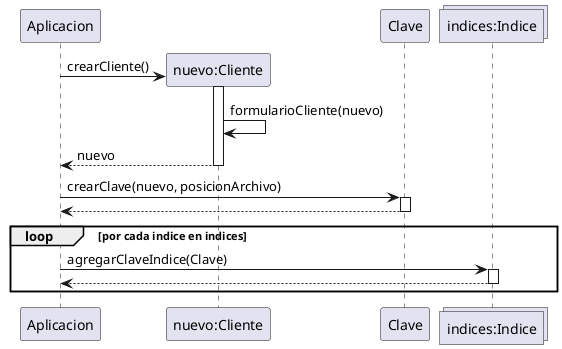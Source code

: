 @startuml

participant Aplicacion
participant "nuevo:Cliente" as Cliente
participant Clave
collections "indices:Indice" as Indice

create Cliente
Aplicacion -> Cliente: crearCliente()
activate Cliente
Cliente -> Cliente: formularioCliente(nuevo)
return nuevo
Aplicacion -> Clave: crearClave(nuevo, posicionArchivo)
activate Clave
return
loop por cada indice en indices
	Aplicacion -> Indice: agregarClaveIndice(Clave)
	activate Indice
	return
end

@enduml

